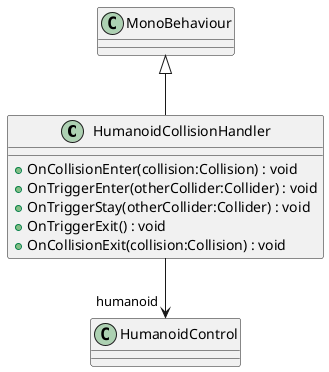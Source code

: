 @startuml
class HumanoidCollisionHandler {
    + OnCollisionEnter(collision:Collision) : void
    + OnTriggerEnter(otherCollider:Collider) : void
    + OnTriggerStay(otherCollider:Collider) : void
    + OnTriggerExit() : void
    + OnCollisionExit(collision:Collision) : void
}
MonoBehaviour <|-- HumanoidCollisionHandler
HumanoidCollisionHandler --> "humanoid" HumanoidControl
@enduml

